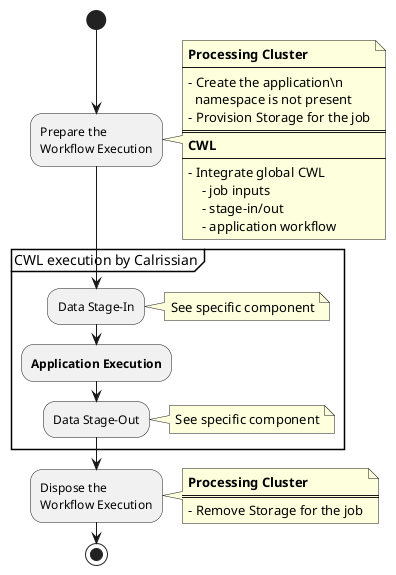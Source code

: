 @startuml ADES Workflow Executor Component Diagram

start

:Prepare the\nWorkflow Execution;
note right
    **Processing Cluster**
    ----
    - Create the application\n
      namespace is not present
    - Provision Storage for the job
    ====
    **CWL**
    ----
    - Integrate global CWL
        - job inputs
        - stage-in/out
        - application workflow
end note

partition "CWL execution by Calrissian" {

    :Data Stage-In;
    note right
        See specific component
    end note

    :**Application Execution**;

    :Data Stage-Out;
    note right
        See specific component
    end note
}

:Dispose the\nWorkflow Execution;
note right
    **Processing Cluster**
    ====
    - Remove Storage for the job
end note

stop

@enduml